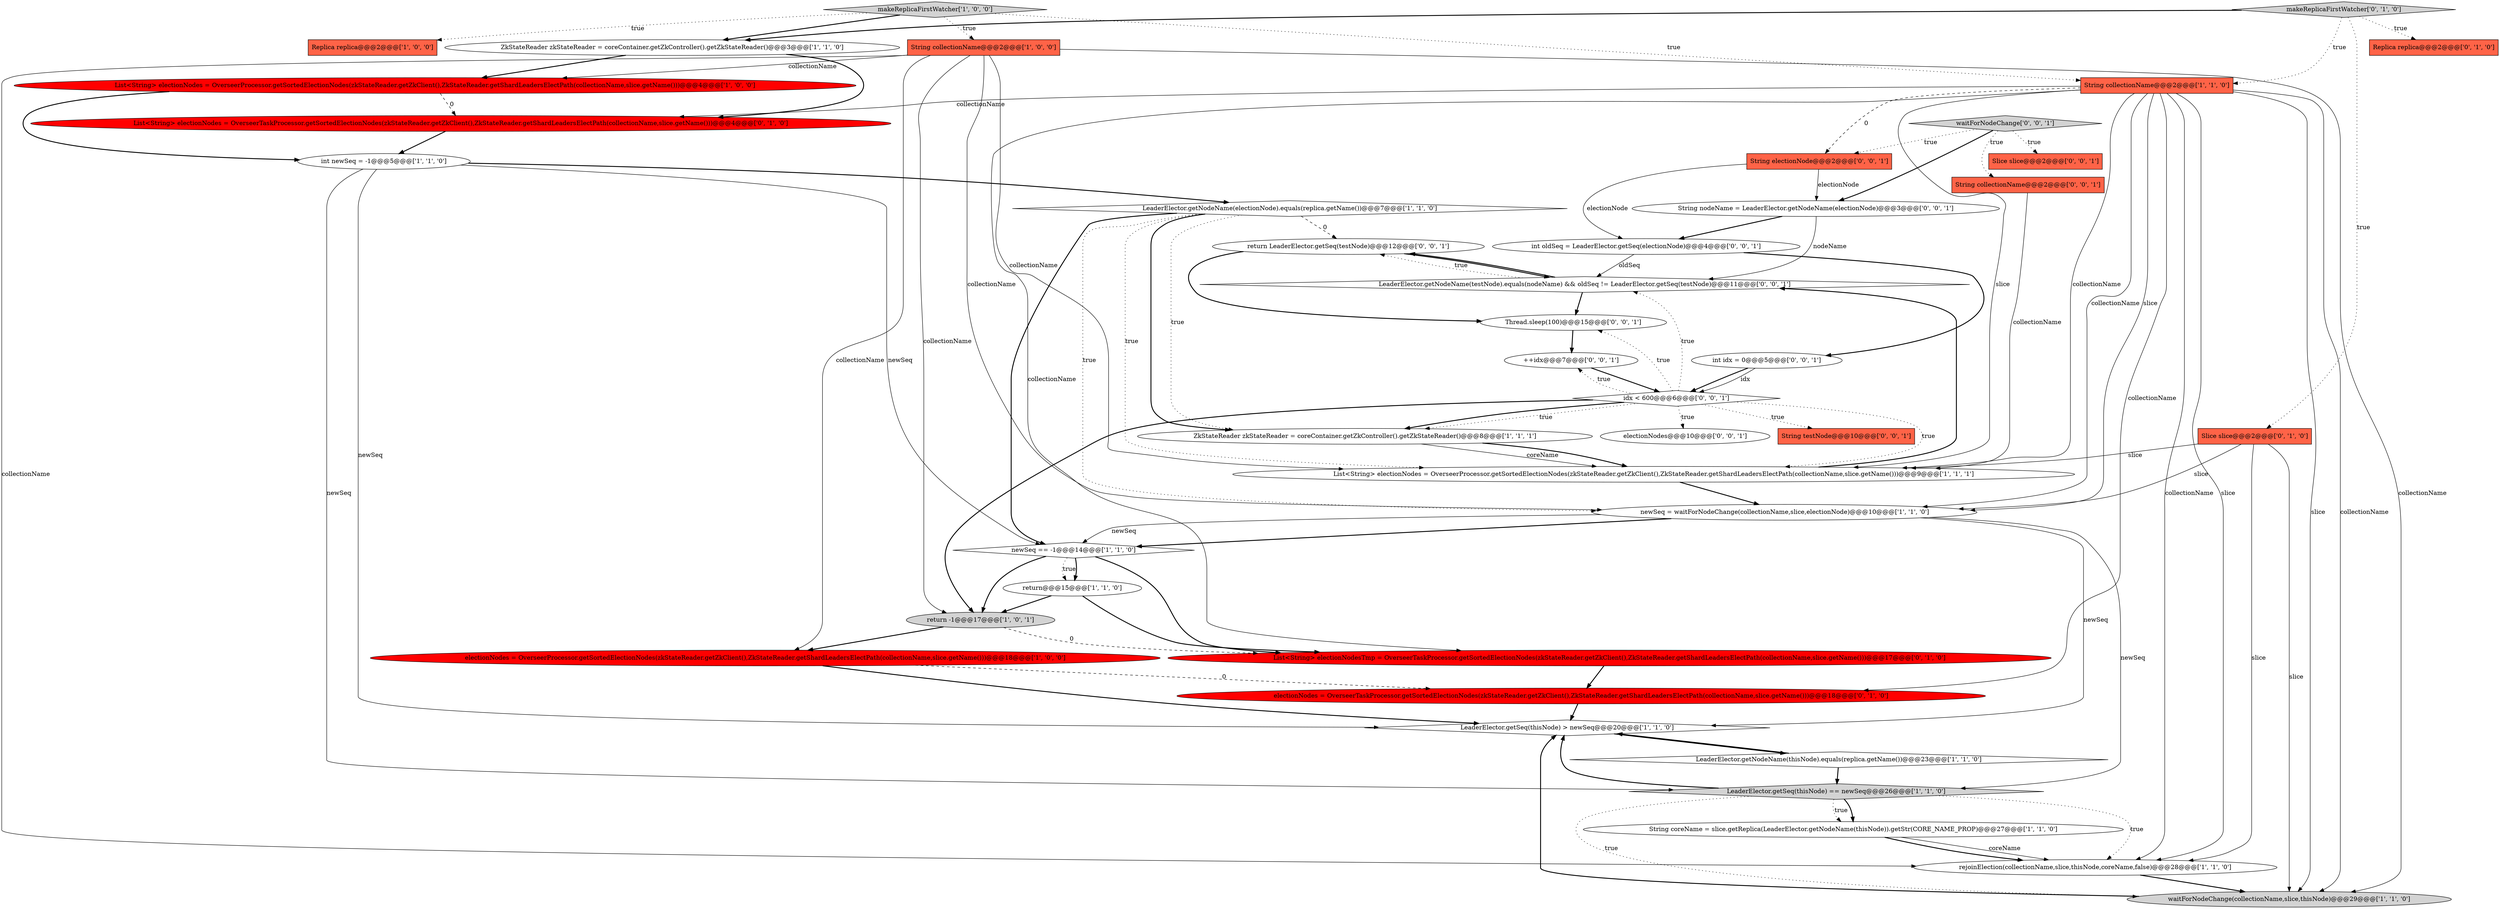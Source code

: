digraph {
38 [style = filled, label = "return LeaderElector.getSeq(testNode)@@@12@@@['0', '0', '1']", fillcolor = white, shape = ellipse image = "AAA0AAABBB3BBB"];
13 [style = filled, label = "LeaderElector.getNodeName(thisNode).equals(replica.getName())@@@23@@@['1', '1', '0']", fillcolor = white, shape = diamond image = "AAA0AAABBB1BBB"];
23 [style = filled, label = "List<String> electionNodes = OverseerTaskProcessor.getSortedElectionNodes(zkStateReader.getZkClient(),ZkStateReader.getShardLeadersElectPath(collectionName,slice.getName()))@@@4@@@['0', '1', '0']", fillcolor = red, shape = ellipse image = "AAA1AAABBB2BBB"];
32 [style = filled, label = "int oldSeq = LeaderElector.getSeq(electionNode)@@@4@@@['0', '0', '1']", fillcolor = white, shape = ellipse image = "AAA0AAABBB3BBB"];
4 [style = filled, label = "String collectionName@@@2@@@['1', '0', '0']", fillcolor = tomato, shape = box image = "AAA0AAABBB1BBB"];
10 [style = filled, label = "LeaderElector.getNodeName(electionNode).equals(replica.getName())@@@7@@@['1', '1', '0']", fillcolor = white, shape = diamond image = "AAA0AAABBB1BBB"];
5 [style = filled, label = "return -1@@@17@@@['1', '0', '1']", fillcolor = lightgray, shape = ellipse image = "AAA0AAABBB1BBB"];
14 [style = filled, label = "ZkStateReader zkStateReader = coreContainer.getZkController().getZkStateReader()@@@8@@@['1', '1', '1']", fillcolor = white, shape = ellipse image = "AAA0AAABBB1BBB"];
19 [style = filled, label = "return@@@15@@@['1', '1', '0']", fillcolor = white, shape = ellipse image = "AAA0AAABBB1BBB"];
15 [style = filled, label = "LeaderElector.getSeq(thisNode) == newSeq@@@26@@@['1', '1', '0']", fillcolor = lightgray, shape = diamond image = "AAA0AAABBB1BBB"];
0 [style = filled, label = "newSeq == -1@@@14@@@['1', '1', '0']", fillcolor = white, shape = diamond image = "AAA0AAABBB1BBB"];
3 [style = filled, label = "electionNodes = OverseerProcessor.getSortedElectionNodes(zkStateReader.getZkClient(),ZkStateReader.getShardLeadersElectPath(collectionName,slice.getName()))@@@18@@@['1', '0', '0']", fillcolor = red, shape = ellipse image = "AAA1AAABBB1BBB"];
28 [style = filled, label = "int idx = 0@@@5@@@['0', '0', '1']", fillcolor = white, shape = ellipse image = "AAA0AAABBB3BBB"];
27 [style = filled, label = "String nodeName = LeaderElector.getNodeName(electionNode)@@@3@@@['0', '0', '1']", fillcolor = white, shape = ellipse image = "AAA0AAABBB3BBB"];
35 [style = filled, label = "String collectionName@@@2@@@['0', '0', '1']", fillcolor = tomato, shape = box image = "AAA0AAABBB3BBB"];
37 [style = filled, label = "electionNodes@@@10@@@['0', '0', '1']", fillcolor = white, shape = ellipse image = "AAA0AAABBB3BBB"];
16 [style = filled, label = "String collectionName@@@2@@@['1', '1', '0']", fillcolor = tomato, shape = box image = "AAA0AAABBB1BBB"];
33 [style = filled, label = "idx < 600@@@6@@@['0', '0', '1']", fillcolor = white, shape = diamond image = "AAA0AAABBB3BBB"];
36 [style = filled, label = "Slice slice@@@2@@@['0', '0', '1']", fillcolor = tomato, shape = box image = "AAA0AAABBB3BBB"];
2 [style = filled, label = "int newSeq = -1@@@5@@@['1', '1', '0']", fillcolor = white, shape = ellipse image = "AAA0AAABBB1BBB"];
22 [style = filled, label = "Slice slice@@@2@@@['0', '1', '0']", fillcolor = tomato, shape = box image = "AAA0AAABBB2BBB"];
26 [style = filled, label = "makeReplicaFirstWatcher['0', '1', '0']", fillcolor = lightgray, shape = diamond image = "AAA0AAABBB2BBB"];
34 [style = filled, label = "String testNode@@@10@@@['0', '0', '1']", fillcolor = tomato, shape = box image = "AAA0AAABBB3BBB"];
6 [style = filled, label = "String coreName = slice.getReplica(LeaderElector.getNodeName(thisNode)).getStr(CORE_NAME_PROP)@@@27@@@['1', '1', '0']", fillcolor = white, shape = ellipse image = "AAA0AAABBB1BBB"];
1 [style = filled, label = "List<String> electionNodes = OverseerProcessor.getSortedElectionNodes(zkStateReader.getZkClient(),ZkStateReader.getShardLeadersElectPath(collectionName,slice.getName()))@@@4@@@['1', '0', '0']", fillcolor = red, shape = ellipse image = "AAA1AAABBB1BBB"];
8 [style = filled, label = "rejoinElection(collectionName,slice,thisNode,coreName,false)@@@28@@@['1', '1', '0']", fillcolor = white, shape = ellipse image = "AAA0AAABBB1BBB"];
29 [style = filled, label = "LeaderElector.getNodeName(testNode).equals(nodeName) && oldSeq != LeaderElector.getSeq(testNode)@@@11@@@['0', '0', '1']", fillcolor = white, shape = diamond image = "AAA0AAABBB3BBB"];
25 [style = filled, label = "electionNodes = OverseerTaskProcessor.getSortedElectionNodes(zkStateReader.getZkClient(),ZkStateReader.getShardLeadersElectPath(collectionName,slice.getName()))@@@18@@@['0', '1', '0']", fillcolor = red, shape = ellipse image = "AAA1AAABBB2BBB"];
17 [style = filled, label = "makeReplicaFirstWatcher['1', '0', '0']", fillcolor = lightgray, shape = diamond image = "AAA0AAABBB1BBB"];
11 [style = filled, label = "Replica replica@@@2@@@['1', '0', '0']", fillcolor = tomato, shape = box image = "AAA0AAABBB1BBB"];
24 [style = filled, label = "Replica replica@@@2@@@['0', '1', '0']", fillcolor = tomato, shape = box image = "AAA0AAABBB2BBB"];
40 [style = filled, label = "++idx@@@7@@@['0', '0', '1']", fillcolor = white, shape = ellipse image = "AAA0AAABBB3BBB"];
9 [style = filled, label = "waitForNodeChange(collectionName,slice,thisNode)@@@29@@@['1', '1', '0']", fillcolor = lightgray, shape = ellipse image = "AAA0AAABBB1BBB"];
18 [style = filled, label = "ZkStateReader zkStateReader = coreContainer.getZkController().getZkStateReader()@@@3@@@['1', '1', '0']", fillcolor = white, shape = ellipse image = "AAA0AAABBB1BBB"];
21 [style = filled, label = "List<String> electionNodesTmp = OverseerTaskProcessor.getSortedElectionNodes(zkStateReader.getZkClient(),ZkStateReader.getShardLeadersElectPath(collectionName,slice.getName()))@@@17@@@['0', '1', '0']", fillcolor = red, shape = ellipse image = "AAA1AAABBB2BBB"];
39 [style = filled, label = "String electionNode@@@2@@@['0', '0', '1']", fillcolor = tomato, shape = box image = "AAA0AAABBB3BBB"];
20 [style = filled, label = "LeaderElector.getSeq(thisNode) > newSeq@@@20@@@['1', '1', '0']", fillcolor = white, shape = diamond image = "AAA0AAABBB1BBB"];
12 [style = filled, label = "List<String> electionNodes = OverseerProcessor.getSortedElectionNodes(zkStateReader.getZkClient(),ZkStateReader.getShardLeadersElectPath(collectionName,slice.getName()))@@@9@@@['1', '1', '1']", fillcolor = white, shape = ellipse image = "AAA0AAABBB1BBB"];
31 [style = filled, label = "waitForNodeChange['0', '0', '1']", fillcolor = lightgray, shape = diamond image = "AAA0AAABBB3BBB"];
7 [style = filled, label = "newSeq = waitForNodeChange(collectionName,slice,electionNode)@@@10@@@['1', '1', '0']", fillcolor = white, shape = ellipse image = "AAA0AAABBB1BBB"];
30 [style = filled, label = "Thread.sleep(100)@@@15@@@['0', '0', '1']", fillcolor = white, shape = ellipse image = "AAA0AAABBB3BBB"];
5->3 [style = bold, label=""];
27->32 [style = bold, label=""];
29->30 [style = bold, label=""];
0->19 [style = dotted, label="true"];
6->8 [style = solid, label="coreName"];
22->9 [style = solid, label="slice"];
10->38 [style = dashed, label="0"];
26->22 [style = dotted, label="true"];
33->14 [style = dotted, label="true"];
12->7 [style = bold, label=""];
15->9 [style = dotted, label="true"];
7->15 [style = solid, label="newSeq"];
4->7 [style = solid, label="collectionName"];
19->5 [style = bold, label=""];
38->30 [style = bold, label=""];
15->8 [style = dotted, label="true"];
15->20 [style = bold, label=""];
26->24 [style = dotted, label="true"];
30->40 [style = bold, label=""];
26->16 [style = dotted, label="true"];
7->0 [style = solid, label="newSeq"];
33->37 [style = dotted, label="true"];
31->39 [style = dotted, label="true"];
16->39 [style = dashed, label="0"];
4->5 [style = solid, label="collectionName"];
10->14 [style = bold, label=""];
0->19 [style = bold, label=""];
22->7 [style = solid, label="slice"];
33->40 [style = dotted, label="true"];
7->0 [style = bold, label=""];
0->21 [style = bold, label=""];
21->25 [style = bold, label=""];
17->16 [style = dotted, label="true"];
4->3 [style = solid, label="collectionName"];
12->29 [style = bold, label=""];
27->29 [style = solid, label="nodeName"];
18->1 [style = bold, label=""];
31->27 [style = bold, label=""];
4->1 [style = solid, label="collectionName"];
10->0 [style = bold, label=""];
2->20 [style = solid, label="newSeq"];
29->38 [style = bold, label=""];
13->15 [style = bold, label=""];
16->8 [style = solid, label="collectionName"];
20->13 [style = bold, label=""];
7->20 [style = solid, label="newSeq"];
18->23 [style = bold, label=""];
31->35 [style = dotted, label="true"];
33->12 [style = dotted, label="true"];
17->4 [style = dotted, label="true"];
16->7 [style = solid, label="slice"];
22->12 [style = solid, label="slice"];
9->20 [style = bold, label=""];
28->33 [style = solid, label="idx"];
33->5 [style = bold, label=""];
2->10 [style = bold, label=""];
32->29 [style = solid, label="oldSeq"];
31->36 [style = dotted, label="true"];
25->20 [style = bold, label=""];
40->33 [style = bold, label=""];
16->25 [style = solid, label="collectionName"];
4->8 [style = solid, label="collectionName"];
16->12 [style = solid, label="slice"];
16->12 [style = solid, label="collectionName"];
16->21 [style = solid, label="collectionName"];
33->29 [style = dotted, label="true"];
5->21 [style = dashed, label="0"];
39->27 [style = solid, label="electionNode"];
1->2 [style = bold, label=""];
23->2 [style = bold, label=""];
1->23 [style = dashed, label="0"];
2->0 [style = solid, label="newSeq"];
0->5 [style = bold, label=""];
17->11 [style = dotted, label="true"];
19->21 [style = bold, label=""];
4->12 [style = solid, label="collectionName"];
33->14 [style = bold, label=""];
16->7 [style = solid, label="collectionName"];
10->12 [style = dotted, label="true"];
39->32 [style = solid, label="electionNode"];
38->29 [style = bold, label=""];
33->34 [style = dotted, label="true"];
29->38 [style = dotted, label="true"];
15->6 [style = bold, label=""];
14->12 [style = solid, label="coreName"];
22->8 [style = solid, label="slice"];
16->23 [style = solid, label="collectionName"];
33->30 [style = dotted, label="true"];
10->14 [style = dotted, label="true"];
2->15 [style = solid, label="newSeq"];
35->12 [style = solid, label="collectionName"];
3->20 [style = bold, label=""];
28->33 [style = bold, label=""];
15->6 [style = dotted, label="true"];
14->12 [style = bold, label=""];
6->8 [style = bold, label=""];
16->9 [style = solid, label="collectionName"];
4->9 [style = solid, label="collectionName"];
8->9 [style = bold, label=""];
16->9 [style = solid, label="slice"];
16->8 [style = solid, label="slice"];
32->28 [style = bold, label=""];
10->7 [style = dotted, label="true"];
17->18 [style = bold, label=""];
26->18 [style = bold, label=""];
13->20 [style = bold, label=""];
3->25 [style = dashed, label="0"];
}
